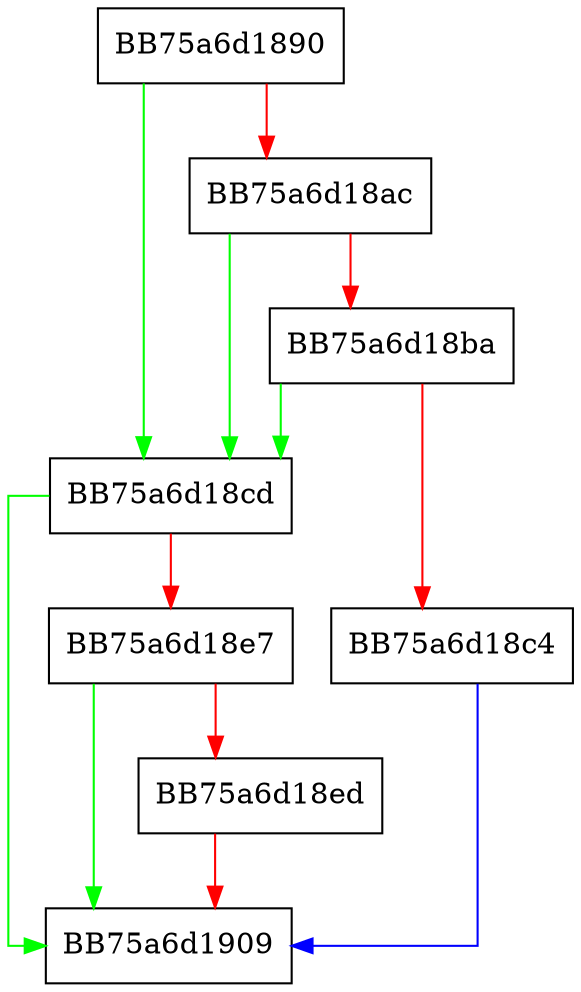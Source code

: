 digraph InheritAllowConfigEnd {
  node [shape="box"];
  graph [splines=ortho];
  BB75a6d1890 -> BB75a6d18cd [color="green"];
  BB75a6d1890 -> BB75a6d18ac [color="red"];
  BB75a6d18ac -> BB75a6d18cd [color="green"];
  BB75a6d18ac -> BB75a6d18ba [color="red"];
  BB75a6d18ba -> BB75a6d18cd [color="green"];
  BB75a6d18ba -> BB75a6d18c4 [color="red"];
  BB75a6d18c4 -> BB75a6d1909 [color="blue"];
  BB75a6d18cd -> BB75a6d1909 [color="green"];
  BB75a6d18cd -> BB75a6d18e7 [color="red"];
  BB75a6d18e7 -> BB75a6d1909 [color="green"];
  BB75a6d18e7 -> BB75a6d18ed [color="red"];
  BB75a6d18ed -> BB75a6d1909 [color="red"];
}